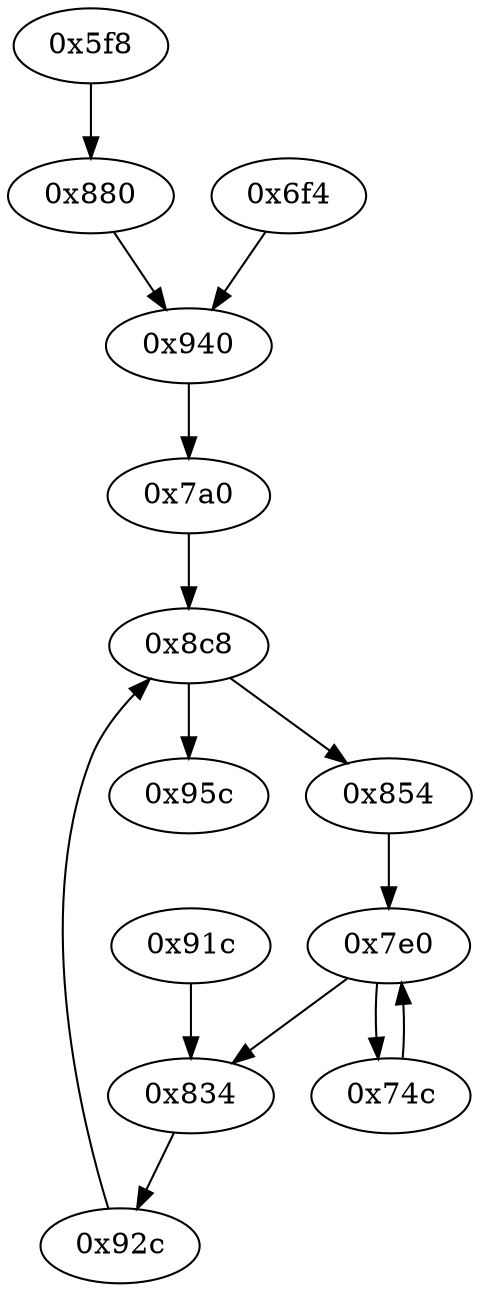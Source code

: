 strict digraph "" {
	"0x940"	 [opcode="[u'ldr', u'str', u'ldr', u'ldr', u'ldr', u'str', u'b']"];
	"0x7a0"	 [opcode="[u'ldr', u'mov', u'mov', u'str', u'b']"];
	"0x940" -> "0x7a0";
	"0x95c"	 [opcode="[u'ldr', u'ldr', u'add', u'bl', u'mov', u'sub', u'pop']"];
	"0x834"	 [opcode="[u'ldr', u'ldr', u'add', u'str', u'b']"];
	"0x92c"	 [opcode="[u'ldr', u'str', u'ldr', u'ldr', u'b']"];
	"0x834" -> "0x92c";
	"0x74c"	 [opcode="[u'ldrb', u'ldr', u'ldr', u'ldr', u'add', u'add', u'b']"];
	"0x7e0"	 [opcode="[u'str', u'str', u'ldr', u'ldrb', u'strb', u'ldr', u'ldr', u'ldrb', u'cmp', u'mov', u'b']"];
	"0x74c" -> "0x7e0";
	"0x854"	 [opcode="[u'ldr', u'ldr', u'ldr', u'b']"];
	"0x854" -> "0x7e0";
	"0x7e0" -> "0x834";
	"0x7e0" -> "0x74c";
	"0x91c"	 [opcode="[u'ldr', u'ldr', u'ldr', u'b']"];
	"0x91c" -> "0x834";
	"0x8c8"	 [opcode="[u'ldr', u'str', u'str', u'ldr', u'ldr', u'ldrb', u'ldr', u'ldr', u'ldr', u'cmp', u'mov', u'b']"];
	"0x7a0" -> "0x8c8";
	"0x8c8" -> "0x95c";
	"0x8c8" -> "0x854";
	"0x92c" -> "0x8c8";
	"0x880"	 [opcode="[u'ldrb', u'ldrb', u'ldr', u'cmp', u'mov', u'mov', u'cmp', u'mov', u'teq', u'mov', u'b']"];
	"0x880" -> "0x940";
	"0x5f8"	 [opcode="[u'push', u'add', u'sub', u'ldr', u'ldr', u'mov', u'add', u'ldr', u'ldr', u'ldr', u'sub', u'sub', u'add', u'mul', u'mvn', u'mvn', \
u'mov', u'orr', u'mov', u'cmn', u'mov', u'cmp', u'mov', u'cmp', u'mov', u'strb', u'mov', u'cmn', u'strb', u'eor', u'mov', u'orr', \
u'eor', u'orr', u'ldr', u'ldr', u'mov', u'str', u'ldr', u'str', u'mov', u'and', u'orr', u'ldr', u'ldr', u'ldr', u'ldr', u'ldr', \
u'str', u'mov', u'mov', u'cmp', u'str', u'mov', u'str', u'ldr', u'ldr', u'str', u'ldr', u'ldr', u'str', u'str', u'b']"];
	"0x5f8" -> "0x880";
	"0x6f4"	 [opcode="[u'ldr', u'mov', u'cmp', u'mov']"];
	"0x6f4" -> "0x940";
}
